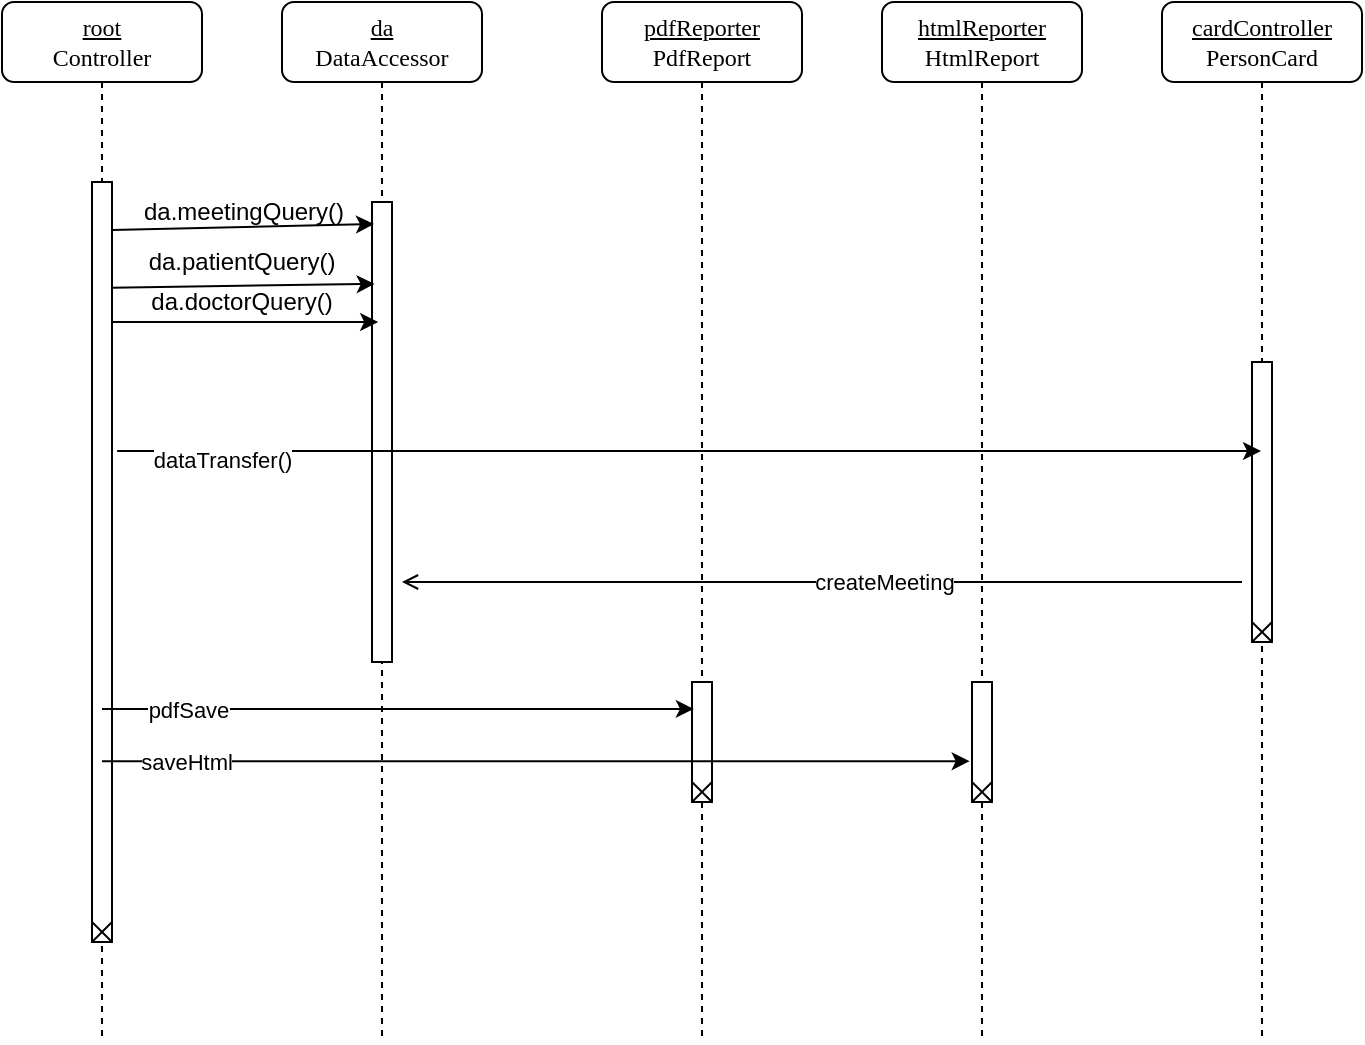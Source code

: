 <mxfile version="14.0.5" type="device" pages="2"><diagram name="Page-1" id="13e1069c-82ec-6db2-03f1-153e76fe0fe0"><mxGraphModel dx="946" dy="579" grid="1" gridSize="10" guides="1" tooltips="1" connect="1" arrows="1" fold="1" page="1" pageScale="1" pageWidth="1100" pageHeight="850" background="#ffffff" math="0" shadow="0"><root><mxCell id="0"/><mxCell id="1" parent="0"/><mxCell id="7baba1c4bc27f4b0-2" value="&lt;u&gt;da&lt;/u&gt;&lt;br&gt;DataAccessor" style="shape=umlLifeline;perimeter=lifelinePerimeter;whiteSpace=wrap;html=1;container=1;collapsible=0;recursiveResize=0;outlineConnect=0;rounded=1;shadow=0;comic=0;labelBackgroundColor=none;strokeWidth=1;fontFamily=Verdana;fontSize=12;align=center;" parent="1" vertex="1"><mxGeometry x="240" y="80" width="100" height="520" as="geometry"/></mxCell><mxCell id="7baba1c4bc27f4b0-10" value="" style="html=1;points=[];perimeter=orthogonalPerimeter;rounded=0;shadow=0;comic=0;labelBackgroundColor=none;strokeWidth=1;fontFamily=Verdana;fontSize=12;align=center;" parent="7baba1c4bc27f4b0-2" vertex="1"><mxGeometry x="45" y="100" width="10" height="230" as="geometry"/></mxCell><mxCell id="7baba1c4bc27f4b0-3" value="&lt;u&gt;pdfReporter&lt;/u&gt;&lt;br&gt;PdfReport" style="shape=umlLifeline;perimeter=lifelinePerimeter;whiteSpace=wrap;html=1;container=1;collapsible=0;recursiveResize=0;outlineConnect=0;rounded=1;shadow=0;comic=0;labelBackgroundColor=none;strokeWidth=1;fontFamily=Verdana;fontSize=12;align=center;" parent="1" vertex="1"><mxGeometry x="400" y="80" width="100" height="520" as="geometry"/></mxCell><mxCell id="7baba1c4bc27f4b0-13" value="" style="html=1;points=[];perimeter=orthogonalPerimeter;rounded=0;shadow=0;comic=0;labelBackgroundColor=none;strokeWidth=1;fontFamily=Verdana;fontSize=12;align=center;" parent="7baba1c4bc27f4b0-3" vertex="1"><mxGeometry x="45" y="340" width="10" height="60" as="geometry"/></mxCell><mxCell id="r9SOyaaXLPfXgWdmKgAw-20" value="" style="group" vertex="1" connectable="0" parent="7baba1c4bc27f4b0-3"><mxGeometry x="45" y="390" width="10" height="10" as="geometry"/></mxCell><mxCell id="r9SOyaaXLPfXgWdmKgAw-18" value="" style="endArrow=none;html=1;" edge="1" parent="r9SOyaaXLPfXgWdmKgAw-20"><mxGeometry width="50" height="50" relative="1" as="geometry"><mxPoint x="10" as="sourcePoint"/><mxPoint y="10" as="targetPoint"/></mxGeometry></mxCell><mxCell id="r9SOyaaXLPfXgWdmKgAw-19" value="" style="endArrow=none;html=1;" edge="1" parent="r9SOyaaXLPfXgWdmKgAw-20"><mxGeometry width="50" height="50" relative="1" as="geometry"><mxPoint x="10" y="10" as="sourcePoint"/><mxPoint as="targetPoint"/></mxGeometry></mxCell><mxCell id="7baba1c4bc27f4b0-4" value="&lt;u&gt;htmlReporter&lt;br&gt;&lt;/u&gt;HtmlReport" style="shape=umlLifeline;perimeter=lifelinePerimeter;whiteSpace=wrap;html=1;container=1;collapsible=0;recursiveResize=0;outlineConnect=0;rounded=1;shadow=0;comic=0;labelBackgroundColor=none;strokeWidth=1;fontFamily=Verdana;fontSize=12;align=center;" parent="1" vertex="1"><mxGeometry x="540" y="80" width="100" height="520" as="geometry"/></mxCell><mxCell id="7baba1c4bc27f4b0-16" value="" style="html=1;points=[];perimeter=orthogonalPerimeter;rounded=0;shadow=0;comic=0;labelBackgroundColor=none;strokeWidth=1;fontFamily=Verdana;fontSize=12;align=center;" parent="7baba1c4bc27f4b0-4" vertex="1"><mxGeometry x="45" y="340" width="10" height="60" as="geometry"/></mxCell><mxCell id="r9SOyaaXLPfXgWdmKgAw-21" value="" style="group" vertex="1" connectable="0" parent="7baba1c4bc27f4b0-4"><mxGeometry x="45" y="390" width="10" height="10" as="geometry"/></mxCell><mxCell id="r9SOyaaXLPfXgWdmKgAw-22" value="" style="endArrow=none;html=1;" edge="1" parent="r9SOyaaXLPfXgWdmKgAw-21"><mxGeometry width="50" height="50" relative="1" as="geometry"><mxPoint x="10" as="sourcePoint"/><mxPoint y="10" as="targetPoint"/></mxGeometry></mxCell><mxCell id="r9SOyaaXLPfXgWdmKgAw-23" value="" style="endArrow=none;html=1;" edge="1" parent="r9SOyaaXLPfXgWdmKgAw-21"><mxGeometry width="50" height="50" relative="1" as="geometry"><mxPoint x="10" y="10" as="sourcePoint"/><mxPoint as="targetPoint"/></mxGeometry></mxCell><mxCell id="7baba1c4bc27f4b0-5" value="&lt;u&gt;cardController&lt;/u&gt;&lt;br&gt;PersonCard" style="shape=umlLifeline;perimeter=lifelinePerimeter;whiteSpace=wrap;html=1;container=1;collapsible=0;recursiveResize=0;outlineConnect=0;rounded=1;shadow=0;comic=0;labelBackgroundColor=none;strokeWidth=1;fontFamily=Verdana;fontSize=12;align=center;" parent="1" vertex="1"><mxGeometry x="680" y="80" width="100" height="520" as="geometry"/></mxCell><mxCell id="7baba1c4bc27f4b0-19" value="" style="html=1;points=[];perimeter=orthogonalPerimeter;rounded=0;shadow=0;comic=0;labelBackgroundColor=none;strokeWidth=1;fontFamily=Verdana;fontSize=12;align=center;" parent="7baba1c4bc27f4b0-5" vertex="1"><mxGeometry x="45" y="180" width="10" height="140" as="geometry"/></mxCell><mxCell id="r9SOyaaXLPfXgWdmKgAw-27" value="" style="group" vertex="1" connectable="0" parent="7baba1c4bc27f4b0-5"><mxGeometry x="45" y="310" width="10" height="10" as="geometry"/></mxCell><mxCell id="r9SOyaaXLPfXgWdmKgAw-28" value="" style="endArrow=none;html=1;" edge="1" parent="r9SOyaaXLPfXgWdmKgAw-27"><mxGeometry width="50" height="50" relative="1" as="geometry"><mxPoint x="10" as="sourcePoint"/><mxPoint y="10" as="targetPoint"/></mxGeometry></mxCell><mxCell id="r9SOyaaXLPfXgWdmKgAw-29" value="" style="endArrow=none;html=1;" edge="1" parent="r9SOyaaXLPfXgWdmKgAw-27"><mxGeometry width="50" height="50" relative="1" as="geometry"><mxPoint x="10" y="10" as="sourcePoint"/><mxPoint as="targetPoint"/></mxGeometry></mxCell><mxCell id="7baba1c4bc27f4b0-8" value="&lt;u&gt;root&lt;/u&gt;&lt;br&gt;Controller" style="shape=umlLifeline;perimeter=lifelinePerimeter;whiteSpace=wrap;html=1;container=1;collapsible=0;recursiveResize=0;outlineConnect=0;rounded=1;shadow=0;comic=0;labelBackgroundColor=none;strokeWidth=1;fontFamily=Verdana;fontSize=12;align=center;" parent="1" vertex="1"><mxGeometry x="100" y="80" width="100" height="520" as="geometry"/></mxCell><mxCell id="7baba1c4bc27f4b0-9" value="" style="html=1;points=[];perimeter=orthogonalPerimeter;rounded=0;shadow=0;comic=0;labelBackgroundColor=none;strokeWidth=1;fontFamily=Verdana;fontSize=12;align=center;" parent="7baba1c4bc27f4b0-8" vertex="1"><mxGeometry x="45" y="90" width="10" height="380" as="geometry"/></mxCell><mxCell id="r9SOyaaXLPfXgWdmKgAw-24" value="" style="group" vertex="1" connectable="0" parent="7baba1c4bc27f4b0-8"><mxGeometry x="45" y="460" width="10" height="10" as="geometry"/></mxCell><mxCell id="r9SOyaaXLPfXgWdmKgAw-25" value="" style="endArrow=none;html=1;" edge="1" parent="r9SOyaaXLPfXgWdmKgAw-24"><mxGeometry width="50" height="50" relative="1" as="geometry"><mxPoint x="10" as="sourcePoint"/><mxPoint y="10" as="targetPoint"/></mxGeometry></mxCell><mxCell id="r9SOyaaXLPfXgWdmKgAw-26" value="" style="endArrow=none;html=1;" edge="1" parent="r9SOyaaXLPfXgWdmKgAw-24"><mxGeometry width="50" height="50" relative="1" as="geometry"><mxPoint x="10" y="10" as="sourcePoint"/><mxPoint as="targetPoint"/></mxGeometry></mxCell><mxCell id="r9SOyaaXLPfXgWdmKgAw-1" value="" style="endArrow=classic;html=1;exitX=1;exitY=0.063;exitDx=0;exitDy=0;exitPerimeter=0;" edge="1" parent="1" source="7baba1c4bc27f4b0-9"><mxGeometry width="50" height="50" relative="1" as="geometry"><mxPoint x="160" y="191" as="sourcePoint"/><mxPoint x="286" y="191" as="targetPoint"/></mxGeometry></mxCell><mxCell id="r9SOyaaXLPfXgWdmKgAw-2" value="da.meetingQuery()&lt;br&gt;" style="text;html=1;strokeColor=none;fillColor=none;align=center;verticalAlign=middle;whiteSpace=wrap;rounded=0;" vertex="1" parent="1"><mxGeometry x="201" y="180" width="40" height="10" as="geometry"/></mxCell><mxCell id="r9SOyaaXLPfXgWdmKgAw-3" value="da.patientQuery()" style="text;html=1;strokeColor=none;fillColor=none;align=center;verticalAlign=middle;whiteSpace=wrap;rounded=0;" vertex="1" parent="1"><mxGeometry x="200" y="200" width="40" height="20" as="geometry"/></mxCell><mxCell id="r9SOyaaXLPfXgWdmKgAw-4" value="da.doctorQuery()" style="text;html=1;strokeColor=none;fillColor=none;align=center;verticalAlign=middle;whiteSpace=wrap;rounded=0;" vertex="1" parent="1"><mxGeometry x="200" y="220" width="40" height="20" as="geometry"/></mxCell><mxCell id="r9SOyaaXLPfXgWdmKgAw-6" value="" style="endArrow=classic;html=1;entryX=0.133;entryY=0.178;entryDx=0;entryDy=0;entryPerimeter=0;exitX=1;exitY=0.139;exitDx=0;exitDy=0;exitPerimeter=0;" edge="1" parent="1" source="7baba1c4bc27f4b0-9" target="7baba1c4bc27f4b0-10"><mxGeometry width="50" height="50" relative="1" as="geometry"><mxPoint x="160" y="221" as="sourcePoint"/><mxPoint x="280" y="220" as="targetPoint"/></mxGeometry></mxCell><mxCell id="r9SOyaaXLPfXgWdmKgAw-7" value="" style="endArrow=classic;html=1;entryX=0.133;entryY=0.178;entryDx=0;entryDy=0;entryPerimeter=0;" edge="1" parent="1"><mxGeometry width="50" height="50" relative="1" as="geometry"><mxPoint x="155" y="240" as="sourcePoint"/><mxPoint x="288.08" y="240" as="targetPoint"/></mxGeometry></mxCell><mxCell id="r9SOyaaXLPfXgWdmKgAw-8" value="" style="endArrow=classic;html=1;entryX=0.093;entryY=0.224;entryDx=0;entryDy=0;entryPerimeter=0;" edge="1" parent="1" source="7baba1c4bc27f4b0-8" target="7baba1c4bc27f4b0-13"><mxGeometry width="50" height="50" relative="1" as="geometry"><mxPoint x="400" y="510" as="sourcePoint"/><mxPoint x="450" y="460" as="targetPoint"/></mxGeometry></mxCell><mxCell id="r9SOyaaXLPfXgWdmKgAw-9" value="pdfSave" style="edgeLabel;html=1;align=center;verticalAlign=middle;resizable=0;points=[];" vertex="1" connectable="0" parent="r9SOyaaXLPfXgWdmKgAw-8"><mxGeometry x="-0.675" relative="1" as="geometry"><mxPoint x="-4.8" as="offset"/></mxGeometry></mxCell><mxCell id="r9SOyaaXLPfXgWdmKgAw-10" value="" style="endArrow=classic;html=1;entryX=-0.114;entryY=0.66;entryDx=0;entryDy=0;entryPerimeter=0;" edge="1" parent="1" source="7baba1c4bc27f4b0-8" target="7baba1c4bc27f4b0-16"><mxGeometry width="50" height="50" relative="1" as="geometry"><mxPoint x="150" y="450" as="sourcePoint"/><mxPoint x="570" y="457" as="targetPoint"/></mxGeometry></mxCell><mxCell id="r9SOyaaXLPfXgWdmKgAw-11" value="saveHtml" style="edgeLabel;html=1;align=center;verticalAlign=middle;resizable=0;points=[];" vertex="1" connectable="0" parent="r9SOyaaXLPfXgWdmKgAw-10"><mxGeometry x="-0.675" relative="1" as="geometry"><mxPoint x="-28.57" as="offset"/></mxGeometry></mxCell><mxCell id="r9SOyaaXLPfXgWdmKgAw-12" value="" style="endArrow=classic;html=1;exitX=1.257;exitY=0.354;exitDx=0;exitDy=0;exitPerimeter=0;" edge="1" parent="1" source="7baba1c4bc27f4b0-9" target="7baba1c4bc27f4b0-5"><mxGeometry width="50" height="50" relative="1" as="geometry"><mxPoint x="450" y="480" as="sourcePoint"/><mxPoint x="720" y="326" as="targetPoint"/></mxGeometry></mxCell><mxCell id="r9SOyaaXLPfXgWdmKgAw-13" value="dataTransfer()" style="edgeLabel;html=1;align=center;verticalAlign=middle;resizable=0;points=[];" vertex="1" connectable="0" parent="r9SOyaaXLPfXgWdmKgAw-12"><mxGeometry x="-0.86" y="-3" relative="1" as="geometry"><mxPoint x="12.43" y="1.24" as="offset"/></mxGeometry></mxCell><mxCell id="r9SOyaaXLPfXgWdmKgAw-14" value="" style="endArrow=open;html=1;endFill=0;" edge="1" parent="1"><mxGeometry width="50" height="50" relative="1" as="geometry"><mxPoint x="720" y="370" as="sourcePoint"/><mxPoint x="300" y="370" as="targetPoint"/></mxGeometry></mxCell><mxCell id="r9SOyaaXLPfXgWdmKgAw-15" value="createMeeting" style="edgeLabel;html=1;align=center;verticalAlign=middle;resizable=0;points=[];" vertex="1" connectable="0" parent="r9SOyaaXLPfXgWdmKgAw-14"><mxGeometry x="-0.129" y="3" relative="1" as="geometry"><mxPoint x="3.33" y="-3" as="offset"/></mxGeometry></mxCell></root></mxGraphModel></diagram><diagram id="TEwT8Snwt-ccvkg_tJwL" name="Page-2"><mxGraphModel dx="946" dy="579" grid="1" gridSize="10" guides="1" tooltips="1" connect="1" arrows="1" fold="1" page="1" pageScale="1" pageWidth="827" pageHeight="1169" math="0" shadow="0"><root><mxCell id="qAYzFA3jl8f9vWUNM0jP-0"/><mxCell id="qAYzFA3jl8f9vWUNM0jP-1" parent="qAYzFA3jl8f9vWUNM0jP-0"/><mxCell id="qAYzFA3jl8f9vWUNM0jP-7" style="edgeStyle=orthogonalEdgeStyle;rounded=0;orthogonalLoop=1;jettySize=auto;html=1;exitX=0.5;exitY=1;exitDx=0;exitDy=0;entryX=0.5;entryY=0;entryDx=0;entryDy=0;endArrow=block;endFill=1;" edge="1" parent="qAYzFA3jl8f9vWUNM0jP-1" source="qAYzFA3jl8f9vWUNM0jP-2" target="qAYzFA3jl8f9vWUNM0jP-4"><mxGeometry relative="1" as="geometry"/></mxCell><mxCell id="qAYzFA3jl8f9vWUNM0jP-2" value="" style="ellipse;whiteSpace=wrap;html=1;aspect=fixed;fillColor=#000000;" vertex="1" parent="qAYzFA3jl8f9vWUNM0jP-1"><mxGeometry x="260" y="20" width="30" height="30" as="geometry"/></mxCell><mxCell id="qAYzFA3jl8f9vWUNM0jP-3" value="" style="ellipse;html=1;shape=endState;fillColor=#000000;strokeColor=#ff0000;" vertex="1" parent="qAYzFA3jl8f9vWUNM0jP-1"><mxGeometry x="260" y="1160" width="30" height="30" as="geometry"/></mxCell><mxCell id="qAYzFA3jl8f9vWUNM0jP-8" style="edgeStyle=orthogonalEdgeStyle;rounded=0;orthogonalLoop=1;jettySize=auto;html=1;exitX=0.5;exitY=1;exitDx=0;exitDy=0;entryX=0.5;entryY=0;entryDx=0;entryDy=0;endArrow=block;endFill=1;" edge="1" parent="qAYzFA3jl8f9vWUNM0jP-1" source="qAYzFA3jl8f9vWUNM0jP-4" target="qAYzFA3jl8f9vWUNM0jP-6"><mxGeometry relative="1" as="geometry"/></mxCell><mxCell id="qAYzFA3jl8f9vWUNM0jP-4" value="SELECT из БД список пациентов и врачей" style="rounded=1;whiteSpace=wrap;html=1;" vertex="1" parent="qAYzFA3jl8f9vWUNM0jP-1"><mxGeometry x="215" y="90" width="120" height="60" as="geometry"/></mxCell><mxCell id="qAYzFA3jl8f9vWUNM0jP-11" style="edgeStyle=orthogonalEdgeStyle;rounded=0;orthogonalLoop=1;jettySize=auto;html=1;exitX=0.5;exitY=1;exitDx=0;exitDy=0;endArrow=block;endFill=1;" edge="1" parent="qAYzFA3jl8f9vWUNM0jP-1" source="qAYzFA3jl8f9vWUNM0jP-5" target="qAYzFA3jl8f9vWUNM0jP-9"><mxGeometry relative="1" as="geometry"/></mxCell><mxCell id="qAYzFA3jl8f9vWUNM0jP-5" value="Заполнить информацию" style="rounded=1;whiteSpace=wrap;html=1;" vertex="1" parent="qAYzFA3jl8f9vWUNM0jP-1"><mxGeometry x="370" y="280" width="120" height="60" as="geometry"/></mxCell><mxCell id="qAYzFA3jl8f9vWUNM0jP-10" style="edgeStyle=orthogonalEdgeStyle;rounded=0;orthogonalLoop=1;jettySize=auto;html=1;exitX=1;exitY=0.5;exitDx=0;exitDy=0;entryX=0.5;entryY=0;entryDx=0;entryDy=0;endArrow=block;endFill=1;" edge="1" parent="qAYzFA3jl8f9vWUNM0jP-1" source="qAYzFA3jl8f9vWUNM0jP-6" target="qAYzFA3jl8f9vWUNM0jP-5"><mxGeometry relative="1" as="geometry"/></mxCell><mxCell id="qAYzFA3jl8f9vWUNM0jP-13" style="edgeStyle=orthogonalEdgeStyle;rounded=0;orthogonalLoop=1;jettySize=auto;html=1;exitX=0.5;exitY=1;exitDx=0;exitDy=0;entryX=0.5;entryY=0;entryDx=0;entryDy=0;endArrow=block;endFill=1;" edge="1" parent="qAYzFA3jl8f9vWUNM0jP-1" source="qAYzFA3jl8f9vWUNM0jP-25" target="qAYzFA3jl8f9vWUNM0jP-3"><mxGeometry relative="1" as="geometry"/></mxCell><mxCell id="qAYzFA3jl8f9vWUNM0jP-6" value="Добавить доктора" style="rhombus;whiteSpace=wrap;html=1;fillColor=#ffffff;" vertex="1" parent="qAYzFA3jl8f9vWUNM0jP-1"><mxGeometry x="235" y="200" width="80" height="80" as="geometry"/></mxCell><mxCell id="qAYzFA3jl8f9vWUNM0jP-12" style="edgeStyle=orthogonalEdgeStyle;rounded=0;orthogonalLoop=1;jettySize=auto;html=1;exitX=0.5;exitY=1;exitDx=0;exitDy=0;endArrow=block;endFill=1;" edge="1" parent="qAYzFA3jl8f9vWUNM0jP-1" source="qAYzFA3jl8f9vWUNM0jP-9"><mxGeometry relative="1" as="geometry"><mxPoint x="280" y="450" as="targetPoint"/><Array as="points"><mxPoint x="430" y="450"/><mxPoint x="340" y="450"/></Array></mxGeometry></mxCell><mxCell id="qAYzFA3jl8f9vWUNM0jP-9" value="INSERT в ДБ" style="rounded=1;whiteSpace=wrap;html=1;" vertex="1" parent="qAYzFA3jl8f9vWUNM0jP-1"><mxGeometry x="370" y="360" width="120" height="60" as="geometry"/></mxCell><mxCell id="qAYzFA3jl8f9vWUNM0jP-14" value="Да" style="text;html=1;align=center;verticalAlign=middle;resizable=0;points=[];autosize=1;" vertex="1" parent="qAYzFA3jl8f9vWUNM0jP-1"><mxGeometry x="315" y="220" width="30" height="20" as="geometry"/></mxCell><mxCell id="qAYzFA3jl8f9vWUNM0jP-15" value="Нет" style="text;html=1;align=center;verticalAlign=middle;resizable=0;points=[];autosize=1;" vertex="1" parent="qAYzFA3jl8f9vWUNM0jP-1"><mxGeometry x="275" y="280" width="40" height="20" as="geometry"/></mxCell><mxCell id="qAYzFA3jl8f9vWUNM0jP-16" style="edgeStyle=orthogonalEdgeStyle;rounded=0;orthogonalLoop=1;jettySize=auto;html=1;exitX=0.5;exitY=1;exitDx=0;exitDy=0;endArrow=block;endFill=1;" edge="1" parent="qAYzFA3jl8f9vWUNM0jP-1" source="qAYzFA3jl8f9vWUNM0jP-17" target="qAYzFA3jl8f9vWUNM0jP-21"><mxGeometry relative="1" as="geometry"/></mxCell><mxCell id="qAYzFA3jl8f9vWUNM0jP-17" value="Заполнить информацию" style="rounded=1;whiteSpace=wrap;html=1;" vertex="1" parent="qAYzFA3jl8f9vWUNM0jP-1"><mxGeometry x="370" y="560" width="120" height="60" as="geometry"/></mxCell><mxCell id="qAYzFA3jl8f9vWUNM0jP-18" style="edgeStyle=orthogonalEdgeStyle;rounded=0;orthogonalLoop=1;jettySize=auto;html=1;exitX=1;exitY=0.5;exitDx=0;exitDy=0;entryX=0.5;entryY=0;entryDx=0;entryDy=0;endArrow=block;endFill=1;" edge="1" parent="qAYzFA3jl8f9vWUNM0jP-1" source="qAYzFA3jl8f9vWUNM0jP-19" target="qAYzFA3jl8f9vWUNM0jP-17"><mxGeometry relative="1" as="geometry"/></mxCell><mxCell id="qAYzFA3jl8f9vWUNM0jP-20" style="edgeStyle=orthogonalEdgeStyle;rounded=0;orthogonalLoop=1;jettySize=auto;html=1;exitX=0.5;exitY=1;exitDx=0;exitDy=0;endArrow=block;endFill=1;" edge="1" parent="qAYzFA3jl8f9vWUNM0jP-1" source="qAYzFA3jl8f9vWUNM0jP-21"><mxGeometry relative="1" as="geometry"><mxPoint x="280" y="730" as="targetPoint"/><Array as="points"><mxPoint x="430" y="730"/><mxPoint x="340" y="730"/></Array></mxGeometry></mxCell><mxCell id="qAYzFA3jl8f9vWUNM0jP-21" value="INSERT в ДБ" style="rounded=1;whiteSpace=wrap;html=1;" vertex="1" parent="qAYzFA3jl8f9vWUNM0jP-1"><mxGeometry x="370" y="640" width="120" height="60" as="geometry"/></mxCell><mxCell id="qAYzFA3jl8f9vWUNM0jP-22" value="Да" style="text;html=1;align=center;verticalAlign=middle;resizable=0;points=[];autosize=1;" vertex="1" parent="qAYzFA3jl8f9vWUNM0jP-1"><mxGeometry x="315" y="500" width="30" height="20" as="geometry"/></mxCell><mxCell id="qAYzFA3jl8f9vWUNM0jP-23" value="Нет" style="text;html=1;align=center;verticalAlign=middle;resizable=0;points=[];autosize=1;" vertex="1" parent="qAYzFA3jl8f9vWUNM0jP-1"><mxGeometry x="275" y="560" width="40" height="20" as="geometry"/></mxCell><mxCell id="qAYzFA3jl8f9vWUNM0jP-27" style="edgeStyle=orthogonalEdgeStyle;rounded=0;orthogonalLoop=1;jettySize=auto;html=1;exitX=1;exitY=0.5;exitDx=0;exitDy=0;endArrow=block;endFill=1;" edge="1" parent="qAYzFA3jl8f9vWUNM0jP-1" source="qAYzFA3jl8f9vWUNM0jP-25"><mxGeometry relative="1" as="geometry"><mxPoint x="280" y="1110" as="targetPoint"/><Array as="points"><mxPoint x="440" y="790"/></Array></mxGeometry></mxCell><mxCell id="qAYzFA3jl8f9vWUNM0jP-25" value="Посмотреть дело доктора" style="rhombus;whiteSpace=wrap;html=1;fillColor=#ffffff;" vertex="1" parent="qAYzFA3jl8f9vWUNM0jP-1"><mxGeometry x="235" y="750" width="80" height="80" as="geometry"/></mxCell><mxCell id="qAYzFA3jl8f9vWUNM0jP-26" style="edgeStyle=orthogonalEdgeStyle;rounded=0;orthogonalLoop=1;jettySize=auto;html=1;exitX=0.5;exitY=1;exitDx=0;exitDy=0;entryX=0.5;entryY=0;entryDx=0;entryDy=0;endArrow=block;endFill=1;" edge="1" parent="qAYzFA3jl8f9vWUNM0jP-1" source="qAYzFA3jl8f9vWUNM0jP-6" target="qAYzFA3jl8f9vWUNM0jP-25"><mxGeometry relative="1" as="geometry"><mxPoint x="275" y="280" as="sourcePoint"/><mxPoint x="275" y="1020" as="targetPoint"/></mxGeometry></mxCell><mxCell id="qAYzFA3jl8f9vWUNM0jP-28" value="SELECT приемов данного доктора" style="rounded=1;whiteSpace=wrap;html=1;" vertex="1" parent="qAYzFA3jl8f9vWUNM0jP-1"><mxGeometry x="380" y="810" width="120" height="60" as="geometry"/></mxCell><mxCell id="qAYzFA3jl8f9vWUNM0jP-19" value="Добавить пациента" style="rhombus;whiteSpace=wrap;html=1;fillColor=#ffffff;" vertex="1" parent="qAYzFA3jl8f9vWUNM0jP-1"><mxGeometry x="235" y="480" width="80" height="80" as="geometry"/></mxCell><mxCell id="qAYzFA3jl8f9vWUNM0jP-38" style="edgeStyle=orthogonalEdgeStyle;rounded=0;orthogonalLoop=1;jettySize=auto;html=1;exitX=1;exitY=0.5;exitDx=0;exitDy=0;endArrow=block;endFill=1;" edge="1" parent="qAYzFA3jl8f9vWUNM0jP-1" source="qAYzFA3jl8f9vWUNM0jP-30"><mxGeometry relative="1" as="geometry"><mxPoint x="440" y="1080" as="targetPoint"/><Array as="points"><mxPoint x="600" y="940"/></Array></mxGeometry></mxCell><mxCell id="qAYzFA3jl8f9vWUNM0jP-30" value="Назначить прием" style="rhombus;whiteSpace=wrap;html=1;fillColor=#ffffff;" vertex="1" parent="qAYzFA3jl8f9vWUNM0jP-1"><mxGeometry x="400" y="900" width="80" height="80" as="geometry"/></mxCell><mxCell id="qAYzFA3jl8f9vWUNM0jP-32" value="Да" style="text;html=1;align=center;verticalAlign=middle;resizable=0;points=[];autosize=1;" vertex="1" parent="qAYzFA3jl8f9vWUNM0jP-1"><mxGeometry x="315" y="770" width="30" height="20" as="geometry"/></mxCell><mxCell id="qAYzFA3jl8f9vWUNM0jP-33" value="Нет" style="text;html=1;align=center;verticalAlign=middle;resizable=0;points=[];autosize=1;" vertex="1" parent="qAYzFA3jl8f9vWUNM0jP-1"><mxGeometry x="230" y="830" width="40" height="20" as="geometry"/></mxCell><mxCell id="qAYzFA3jl8f9vWUNM0jP-29" value="Выбор пациента и даты" style="rounded=1;whiteSpace=wrap;html=1;" vertex="1" parent="qAYzFA3jl8f9vWUNM0jP-1"><mxGeometry x="540" y="950" width="120" height="50" as="geometry"/></mxCell><mxCell id="qAYzFA3jl8f9vWUNM0jP-35" value="Да" style="text;html=1;align=center;verticalAlign=middle;resizable=0;points=[];autosize=1;" vertex="1" parent="qAYzFA3jl8f9vWUNM0jP-1"><mxGeometry x="480" y="900" width="30" height="20" as="geometry"/></mxCell><mxCell id="qAYzFA3jl8f9vWUNM0jP-36" value="Нет" style="text;html=1;align=center;verticalAlign=middle;resizable=0;points=[];autosize=1;" vertex="1" parent="qAYzFA3jl8f9vWUNM0jP-1"><mxGeometry x="394" y="980" width="40" height="20" as="geometry"/></mxCell><mxCell id="qAYzFA3jl8f9vWUNM0jP-37" value="SELECT приемов данного доктора" style="rounded=1;whiteSpace=wrap;html=1;" vertex="1" parent="qAYzFA3jl8f9vWUNM0jP-1"><mxGeometry x="540" y="1010" width="120" height="50" as="geometry"/></mxCell></root></mxGraphModel></diagram></mxfile>